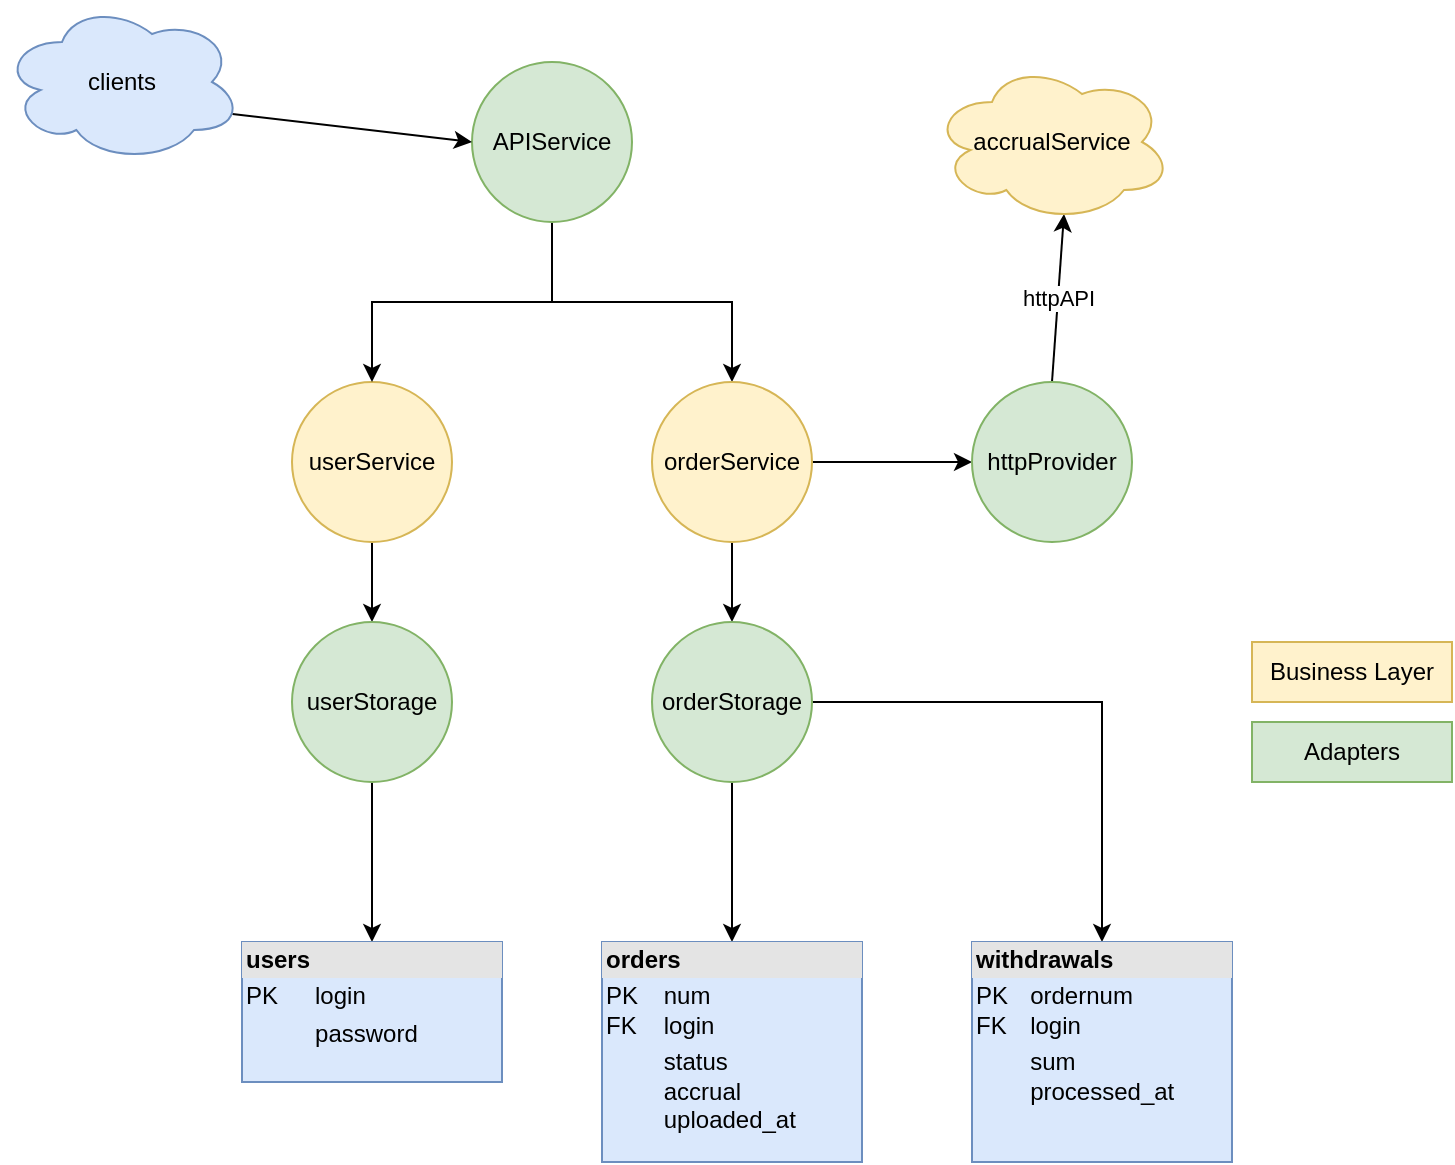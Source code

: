 <mxfile version="16.2.2" type="device"><diagram id="t_HpKzAZZn3lkGlHbXiZ" name="Page-1"><mxGraphModel dx="946" dy="725" grid="1" gridSize="10" guides="1" tooltips="1" connect="1" arrows="1" fold="1" page="1" pageScale="1" pageWidth="827" pageHeight="1169" math="0" shadow="0"><root><mxCell id="0"/><mxCell id="1" parent="0"/><mxCell id="RZ99JMyxgZrfBB5a4IlV-5" value="" style="edgeStyle=orthogonalEdgeStyle;rounded=0;orthogonalLoop=1;jettySize=auto;html=1;" parent="1" source="RZ99JMyxgZrfBB5a4IlV-1" target="RZ99JMyxgZrfBB5a4IlV-2" edge="1"><mxGeometry relative="1" as="geometry"/></mxCell><mxCell id="RZ99JMyxgZrfBB5a4IlV-1" value="userService" style="ellipse;whiteSpace=wrap;html=1;aspect=fixed;fillColor=#fff2cc;strokeColor=#d6b656;" parent="1" vertex="1"><mxGeometry x="210" y="270" width="80" height="80" as="geometry"/></mxCell><mxCell id="9" style="edgeStyle=orthogonalEdgeStyle;rounded=0;orthogonalLoop=1;jettySize=auto;html=1;exitX=0.5;exitY=1;exitDx=0;exitDy=0;entryX=0.5;entryY=0;entryDx=0;entryDy=0;" parent="1" source="RZ99JMyxgZrfBB5a4IlV-2" target="RZ99JMyxgZrfBB5a4IlV-8" edge="1"><mxGeometry relative="1" as="geometry"/></mxCell><mxCell id="RZ99JMyxgZrfBB5a4IlV-2" value="userStorage" style="ellipse;whiteSpace=wrap;html=1;aspect=fixed;fillColor=#d5e8d4;strokeColor=#82b366;" parent="1" vertex="1"><mxGeometry x="210" y="390" width="80" height="80" as="geometry"/></mxCell><mxCell id="RZ99JMyxgZrfBB5a4IlV-7" style="edgeStyle=orthogonalEdgeStyle;rounded=0;orthogonalLoop=1;jettySize=auto;html=1;exitX=0.5;exitY=1;exitDx=0;exitDy=0;entryX=0.5;entryY=0;entryDx=0;entryDy=0;" parent="1" source="RZ99JMyxgZrfBB5a4IlV-6" target="RZ99JMyxgZrfBB5a4IlV-1" edge="1"><mxGeometry relative="1" as="geometry"/></mxCell><mxCell id="3" style="edgeStyle=orthogonalEdgeStyle;rounded=0;orthogonalLoop=1;jettySize=auto;html=1;exitX=0.5;exitY=1;exitDx=0;exitDy=0;entryX=0.5;entryY=0;entryDx=0;entryDy=0;" parent="1" source="RZ99JMyxgZrfBB5a4IlV-6" target="2" edge="1"><mxGeometry relative="1" as="geometry"/></mxCell><mxCell id="RZ99JMyxgZrfBB5a4IlV-6" value="APIService" style="ellipse;whiteSpace=wrap;html=1;aspect=fixed;fillColor=#d5e8d4;strokeColor=#82b366;" parent="1" vertex="1"><mxGeometry x="300" y="110" width="80" height="80" as="geometry"/></mxCell><mxCell id="RZ99JMyxgZrfBB5a4IlV-8" value="&lt;div style=&quot;box-sizing: border-box ; width: 100% ; background: #e4e4e4 ; padding: 2px&quot;&gt;&lt;b&gt;users&lt;/b&gt;&lt;/div&gt;&lt;table style=&quot;width: 100% ; font-size: 1em&quot; cellpadding=&quot;2&quot; cellspacing=&quot;0&quot;&gt;&lt;tbody&gt;&lt;tr&gt;&lt;td&gt;PK&lt;/td&gt;&lt;td&gt;login&lt;/td&gt;&lt;/tr&gt;&lt;tr&gt;&lt;td&gt;&lt;br&gt;&lt;/td&gt;&lt;td&gt;password&lt;/td&gt;&lt;/tr&gt;&lt;tr&gt;&lt;td&gt;&lt;/td&gt;&lt;td&gt;&lt;br&gt;&lt;/td&gt;&lt;/tr&gt;&lt;/tbody&gt;&lt;/table&gt;" style="verticalAlign=top;align=left;overflow=fill;html=1;fillColor=#dae8fc;strokeColor=#6c8ebf;" parent="1" vertex="1"><mxGeometry x="185" y="550" width="130" height="70" as="geometry"/></mxCell><mxCell id="5" style="edgeStyle=orthogonalEdgeStyle;rounded=0;orthogonalLoop=1;jettySize=auto;html=1;exitX=0.5;exitY=1;exitDx=0;exitDy=0;entryX=0.5;entryY=0;entryDx=0;entryDy=0;" parent="1" source="2" target="4" edge="1"><mxGeometry relative="1" as="geometry"/></mxCell><mxCell id="hhIPTs1kpMaP0mkwzja0-10" style="edgeStyle=orthogonalEdgeStyle;rounded=0;orthogonalLoop=1;jettySize=auto;html=1;exitX=1;exitY=0.5;exitDx=0;exitDy=0;entryX=0;entryY=0.5;entryDx=0;entryDy=0;" edge="1" parent="1" source="2" target="hhIPTs1kpMaP0mkwzja0-9"><mxGeometry relative="1" as="geometry"/></mxCell><mxCell id="2" value="orderService" style="ellipse;whiteSpace=wrap;html=1;aspect=fixed;fillColor=#fff2cc;strokeColor=#d6b656;" parent="1" vertex="1"><mxGeometry x="390" y="270" width="80" height="80" as="geometry"/></mxCell><mxCell id="8" style="edgeStyle=orthogonalEdgeStyle;rounded=0;orthogonalLoop=1;jettySize=auto;html=1;entryX=0.5;entryY=0;entryDx=0;entryDy=0;" parent="1" source="4" target="7" edge="1"><mxGeometry relative="1" as="geometry"/></mxCell><mxCell id="hhIPTs1kpMaP0mkwzja0-15" style="edgeStyle=orthogonalEdgeStyle;rounded=0;orthogonalLoop=1;jettySize=auto;html=1;exitX=1;exitY=0.5;exitDx=0;exitDy=0;entryX=0.5;entryY=0;entryDx=0;entryDy=0;" edge="1" parent="1" source="4" target="hhIPTs1kpMaP0mkwzja0-13"><mxGeometry relative="1" as="geometry"/></mxCell><mxCell id="4" value="orderStorage" style="ellipse;whiteSpace=wrap;html=1;aspect=fixed;fillColor=#d5e8d4;strokeColor=#82b366;" parent="1" vertex="1"><mxGeometry x="390" y="390" width="80" height="80" as="geometry"/></mxCell><mxCell id="7" value="&lt;div style=&quot;box-sizing: border-box ; width: 100% ; background: #e4e4e4 ; padding: 2px&quot;&gt;&lt;b&gt;orders&lt;/b&gt;&lt;/div&gt;&lt;table style=&quot;width: 100% ; font-size: 1em&quot; cellpadding=&quot;2&quot; cellspacing=&quot;0&quot;&gt;&lt;tbody&gt;&lt;tr&gt;&lt;td&gt;PK&lt;br&gt;FK&lt;/td&gt;&lt;td&gt;num&lt;br&gt;login&lt;/td&gt;&lt;/tr&gt;&lt;tr&gt;&lt;td&gt;&lt;br&gt;&lt;/td&gt;&lt;td&gt;status&lt;br&gt;accrual&lt;br&gt;uploaded_at&lt;/td&gt;&lt;/tr&gt;&lt;tr&gt;&lt;td&gt;&lt;/td&gt;&lt;td&gt;&lt;br&gt;&lt;/td&gt;&lt;/tr&gt;&lt;/tbody&gt;&lt;/table&gt;" style="verticalAlign=top;align=left;overflow=fill;html=1;fillColor=#dae8fc;strokeColor=#6c8ebf;" parent="1" vertex="1"><mxGeometry x="365" y="550" width="130" height="110" as="geometry"/></mxCell><mxCell id="hhIPTs1kpMaP0mkwzja0-12" value="httpAPI" style="rounded=0;orthogonalLoop=1;jettySize=auto;html=1;exitX=0.5;exitY=0;exitDx=0;exitDy=0;entryX=0.55;entryY=0.95;entryDx=0;entryDy=0;entryPerimeter=0;" edge="1" parent="1" source="hhIPTs1kpMaP0mkwzja0-9" target="hhIPTs1kpMaP0mkwzja0-16"><mxGeometry relative="1" as="geometry"><mxPoint x="590" y="180" as="targetPoint"/></mxGeometry></mxCell><mxCell id="hhIPTs1kpMaP0mkwzja0-9" value="httpProvider" style="ellipse;whiteSpace=wrap;html=1;aspect=fixed;fillColor=#d5e8d4;strokeColor=#82b366;" vertex="1" parent="1"><mxGeometry x="550" y="270" width="80" height="80" as="geometry"/></mxCell><mxCell id="hhIPTs1kpMaP0mkwzja0-13" value="&lt;div style=&quot;box-sizing: border-box ; width: 100% ; background: #e4e4e4 ; padding: 2px&quot;&gt;&lt;b&gt;withdrawals&lt;/b&gt;&lt;/div&gt;&lt;table style=&quot;width: 100% ; font-size: 1em&quot; cellpadding=&quot;2&quot; cellspacing=&quot;0&quot;&gt;&lt;tbody&gt;&lt;tr&gt;&lt;td&gt;PK&lt;br&gt;FK&lt;/td&gt;&lt;td&gt;ordernum&lt;br&gt;login&lt;/td&gt;&lt;/tr&gt;&lt;tr&gt;&lt;td&gt;&lt;br&gt;&lt;/td&gt;&lt;td&gt;sum&lt;br&gt;processed_at&lt;/td&gt;&lt;/tr&gt;&lt;tr&gt;&lt;td&gt;&lt;/td&gt;&lt;td&gt;&lt;br&gt;&lt;/td&gt;&lt;/tr&gt;&lt;/tbody&gt;&lt;/table&gt;" style="verticalAlign=top;align=left;overflow=fill;html=1;fillColor=#dae8fc;strokeColor=#6c8ebf;" vertex="1" parent="1"><mxGeometry x="550" y="550" width="130" height="110" as="geometry"/></mxCell><mxCell id="hhIPTs1kpMaP0mkwzja0-16" value="&lt;span&gt;accrualService&lt;/span&gt;" style="ellipse;shape=cloud;whiteSpace=wrap;html=1;fillColor=#fff2cc;strokeColor=#d6b656;" vertex="1" parent="1"><mxGeometry x="530" y="110" width="120" height="80" as="geometry"/></mxCell><mxCell id="hhIPTs1kpMaP0mkwzja0-20" style="edgeStyle=none;rounded=0;orthogonalLoop=1;jettySize=auto;html=1;exitX=0.96;exitY=0.7;exitDx=0;exitDy=0;exitPerimeter=0;entryX=0;entryY=0.5;entryDx=0;entryDy=0;" edge="1" parent="1" source="hhIPTs1kpMaP0mkwzja0-17" target="RZ99JMyxgZrfBB5a4IlV-6"><mxGeometry relative="1" as="geometry"/></mxCell><mxCell id="hhIPTs1kpMaP0mkwzja0-17" value="clients" style="ellipse;shape=cloud;whiteSpace=wrap;html=1;fillColor=#dae8fc;strokeColor=#6c8ebf;" vertex="1" parent="1"><mxGeometry x="65" y="80" width="120" height="80" as="geometry"/></mxCell><mxCell id="hhIPTs1kpMaP0mkwzja0-18" value="Business Layer" style="rounded=0;whiteSpace=wrap;html=1;fillColor=#fff2cc;strokeColor=#d6b656;" vertex="1" parent="1"><mxGeometry x="690" y="400" width="100" height="30" as="geometry"/></mxCell><mxCell id="hhIPTs1kpMaP0mkwzja0-19" value="Adapters" style="rounded=0;whiteSpace=wrap;html=1;fillColor=#d5e8d4;strokeColor=#82b366;" vertex="1" parent="1"><mxGeometry x="690" y="440" width="100" height="30" as="geometry"/></mxCell></root></mxGraphModel></diagram></mxfile>